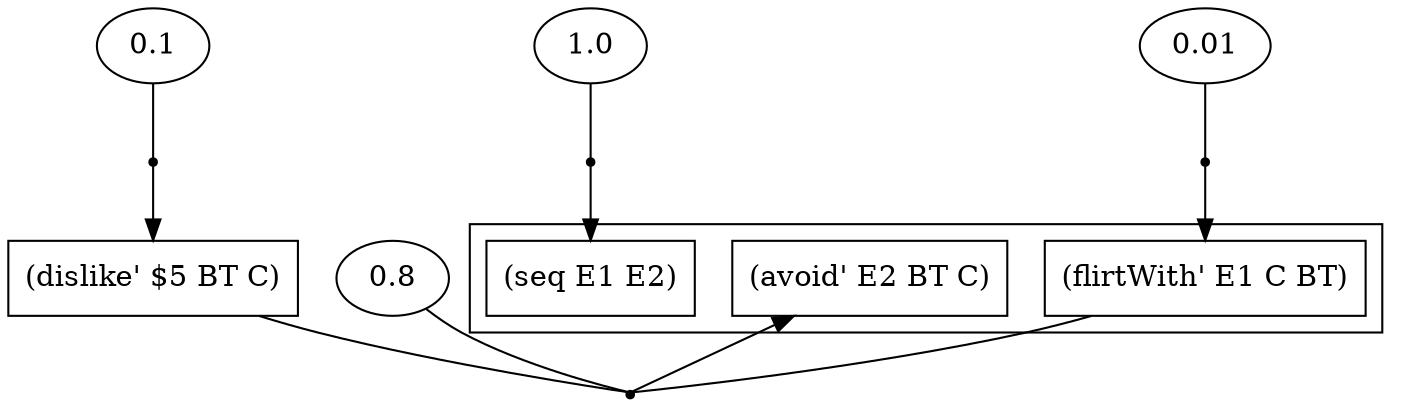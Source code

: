 digraph proof {
 graph [rankdir="TB"]
  e0 [label="0.01"];
  e1 [label="0.8"];
  e2 [label="0.1"];
  e3 [label="1.0"];
  i0 [shape=box label="(dislike' $5 BT C)"];
  r0 [shape=point];
  r0 -> o0
  e0 -> r0 [arrowhead=none]
  r1 [shape=point];
  r1 -> o1
  i0 -> r1 [arrowhead=none]
  o0 -> r1 [arrowhead=none]
  e1 -> r1 [arrowhead=none]
  r2 [shape=point];
  r2 -> i0
  e2 -> r2 [arrowhead=none]
  r3 [shape=point];
  r3 -> o2
  e3 -> r3 [arrowhead=none]
 subgraph cluster {  o0 [shape=box label="(flirtWith' E1 C BT)"];
  o1 [shape=box label="(avoid' E2 BT C)"];
  o2 [shape=box label="(seq E1 E2)"];
 }
}


